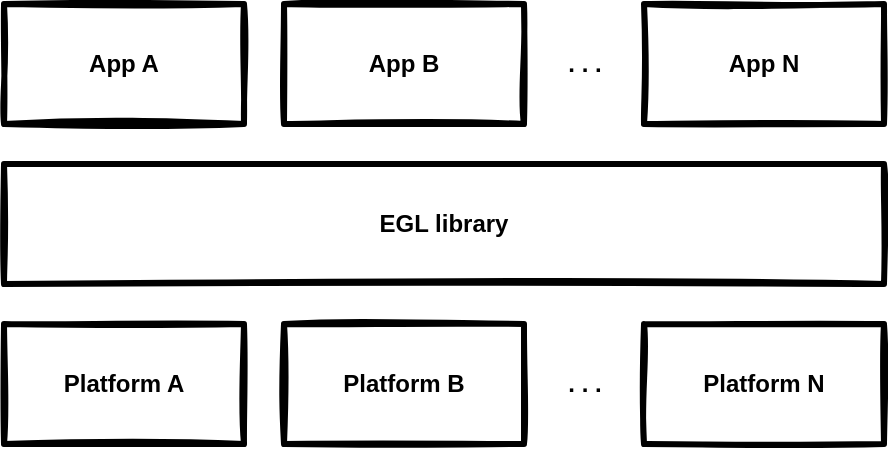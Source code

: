 <mxfile version="20.3.0" type="device"><diagram id="oU8U5zV58DE7Dey9mMe5" name="Page-1"><mxGraphModel dx="1422" dy="905" grid="1" gridSize="10" guides="1" tooltips="1" connect="1" arrows="1" fold="1" page="1" pageScale="1" pageWidth="850" pageHeight="1100" math="0" shadow="0"><root><mxCell id="0"/><mxCell id="1" parent="0"/><mxCell id="NnME3kCWY04QmN3mROy0-1" value="App A" style="rounded=0;whiteSpace=wrap;html=1;strokeWidth=3;fontStyle=1;sketch=1;" vertex="1" parent="1"><mxGeometry x="40" y="400" width="120" height="60" as="geometry"/></mxCell><mxCell id="NnME3kCWY04QmN3mROy0-2" value="App B" style="rounded=0;whiteSpace=wrap;html=1;strokeWidth=3;fontStyle=1;sketch=1;" vertex="1" parent="1"><mxGeometry x="180" y="400" width="120" height="60" as="geometry"/></mxCell><mxCell id="NnME3kCWY04QmN3mROy0-3" value="EGL library" style="rounded=0;whiteSpace=wrap;html=1;strokeWidth=3;fontStyle=1;sketch=1;" vertex="1" parent="1"><mxGeometry x="40" y="480" width="440" height="60" as="geometry"/></mxCell><mxCell id="NnME3kCWY04QmN3mROy0-5" value="App N" style="rounded=0;whiteSpace=wrap;html=1;strokeWidth=3;fontStyle=1;sketch=1;" vertex="1" parent="1"><mxGeometry x="360" y="400" width="120" height="60" as="geometry"/></mxCell><mxCell id="NnME3kCWY04QmN3mROy0-6" value=". . ." style="text;html=1;align=center;verticalAlign=middle;resizable=0;points=[];autosize=1;strokeColor=none;fillColor=none;strokeWidth=3;fontStyle=1;sketch=1;" vertex="1" parent="1"><mxGeometry x="310" y="415" width="40" height="30" as="geometry"/></mxCell><mxCell id="NnME3kCWY04QmN3mROy0-7" value="Platform A" style="rounded=0;whiteSpace=wrap;html=1;strokeWidth=3;fontStyle=1;sketch=1;" vertex="1" parent="1"><mxGeometry x="40" y="560" width="120" height="60" as="geometry"/></mxCell><mxCell id="NnME3kCWY04QmN3mROy0-8" value="Platform B" style="rounded=0;whiteSpace=wrap;html=1;strokeWidth=3;fontStyle=1;sketch=1;" vertex="1" parent="1"><mxGeometry x="180" y="560" width="120" height="60" as="geometry"/></mxCell><mxCell id="NnME3kCWY04QmN3mROy0-9" value="Platform N" style="rounded=0;whiteSpace=wrap;html=1;strokeWidth=3;fontStyle=1;sketch=1;" vertex="1" parent="1"><mxGeometry x="360" y="560" width="120" height="60" as="geometry"/></mxCell><mxCell id="NnME3kCWY04QmN3mROy0-10" value=". . ." style="text;html=1;align=center;verticalAlign=middle;resizable=0;points=[];autosize=1;strokeColor=none;fillColor=none;strokeWidth=3;fontStyle=1;sketch=1;" vertex="1" parent="1"><mxGeometry x="310" y="575" width="40" height="30" as="geometry"/></mxCell></root></mxGraphModel></diagram></mxfile>
